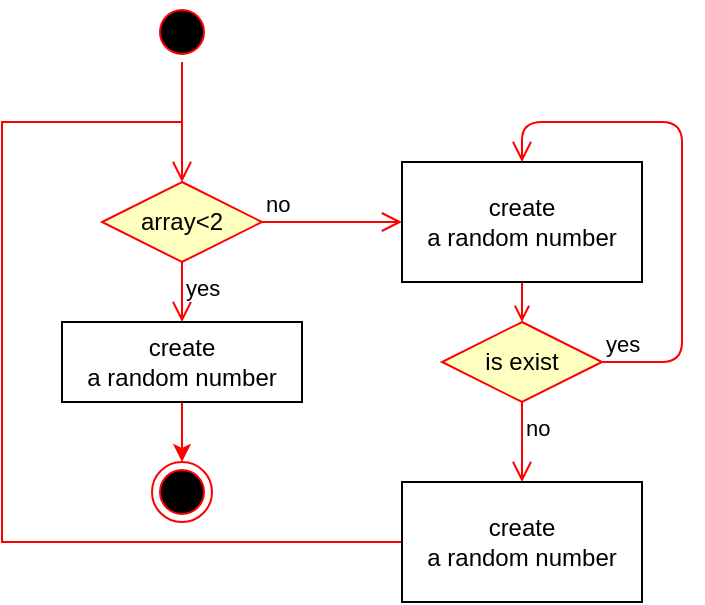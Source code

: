 <mxfile version="12.1.9" type="device" pages="1"><diagram name="Page-1" id="e7e014a7-5840-1c2e-5031-d8a46d1fe8dd"><mxGraphModel dx="1205" dy="571" grid="1" gridSize="10" guides="1" tooltips="1" connect="1" arrows="1" fold="1" page="1" pageScale="1" pageWidth="1169" pageHeight="826" background="#ffffff" math="0" shadow="0"><root><mxCell id="0"/><mxCell id="1" parent="0"/><mxCell id="5" value="" style="ellipse;shape=startState;fillColor=#000000;strokeColor=#ff0000;" parent="1" vertex="1"><mxGeometry x="155" y="120" width="30" height="30" as="geometry"/></mxCell><mxCell id="6" value="" style="edgeStyle=elbowEdgeStyle;elbow=horizontal;verticalAlign=bottom;endArrow=open;endSize=8;strokeColor=#FF0000;endFill=1;rounded=0;entryX=0.5;entryY=0;entryDx=0;entryDy=0;exitX=0.5;exitY=1;exitDx=0;exitDy=0;" parent="1" source="5" target="GZuRO24PPuU9Lei9HFkw-41" edge="1"><mxGeometry x="155" y="140" as="geometry"><mxPoint x="190" y="190" as="targetPoint"/></mxGeometry></mxCell><mxCell id="GZuRO24PPuU9Lei9HFkw-41" value="array&amp;lt;2" style="rhombus;whiteSpace=wrap;html=1;fillColor=#ffffc0;strokeColor=#ff0000;" vertex="1" parent="1"><mxGeometry x="130" y="210" width="80" height="40" as="geometry"/></mxCell><mxCell id="GZuRO24PPuU9Lei9HFkw-42" value="no" style="edgeStyle=orthogonalEdgeStyle;html=1;align=left;verticalAlign=bottom;endArrow=open;endSize=8;strokeColor=#ff0000;" edge="1" source="GZuRO24PPuU9Lei9HFkw-41" parent="1" target="GZuRO24PPuU9Lei9HFkw-44"><mxGeometry x="-1" relative="1" as="geometry"><mxPoint x="310" y="230" as="targetPoint"/></mxGeometry></mxCell><mxCell id="GZuRO24PPuU9Lei9HFkw-43" value="yes" style="edgeStyle=orthogonalEdgeStyle;html=1;align=left;verticalAlign=top;endArrow=open;endSize=8;strokeColor=#ff0000;" edge="1" source="GZuRO24PPuU9Lei9HFkw-41" parent="1" target="GZuRO24PPuU9Lei9HFkw-54"><mxGeometry x="-1" relative="1" as="geometry"><mxPoint x="170" y="310" as="targetPoint"/></mxGeometry></mxCell><mxCell id="GZuRO24PPuU9Lei9HFkw-48" style="edgeStyle=elbowEdgeStyle;rounded=0;orthogonalLoop=1;jettySize=auto;elbow=horizontal;html=1;exitX=0.5;exitY=1;exitDx=0;exitDy=0;entryX=0.5;entryY=0;entryDx=0;entryDy=0;endArrow=open;endFill=1;strokeColor=#FF0000;" edge="1" parent="1" source="GZuRO24PPuU9Lei9HFkw-44" target="GZuRO24PPuU9Lei9HFkw-45"><mxGeometry relative="1" as="geometry"/></mxCell><mxCell id="GZuRO24PPuU9Lei9HFkw-44" value="create&lt;br&gt;a random number" style="rounded=0;whiteSpace=wrap;html=1;" vertex="1" parent="1"><mxGeometry x="280" y="200" width="120" height="60" as="geometry"/></mxCell><mxCell id="GZuRO24PPuU9Lei9HFkw-45" value="is exist" style="rhombus;whiteSpace=wrap;html=1;fillColor=#ffffc0;strokeColor=#ff0000;" vertex="1" parent="1"><mxGeometry x="300" y="280" width="80" height="40" as="geometry"/></mxCell><mxCell id="GZuRO24PPuU9Lei9HFkw-46" value="yes" style="edgeStyle=orthogonalEdgeStyle;html=1;align=left;verticalAlign=bottom;endArrow=open;endSize=8;strokeColor=#ff0000;entryX=0.5;entryY=0;entryDx=0;entryDy=0;" edge="1" source="GZuRO24PPuU9Lei9HFkw-45" parent="1" target="GZuRO24PPuU9Lei9HFkw-44"><mxGeometry x="-1" relative="1" as="geometry"><mxPoint x="480" y="300" as="targetPoint"/><Array as="points"><mxPoint x="420" y="300"/><mxPoint x="420" y="180"/><mxPoint x="340" y="180"/></Array></mxGeometry></mxCell><mxCell id="GZuRO24PPuU9Lei9HFkw-47" value="no" style="edgeStyle=orthogonalEdgeStyle;html=1;align=left;verticalAlign=top;endArrow=open;endSize=8;strokeColor=#ff0000;" edge="1" source="GZuRO24PPuU9Lei9HFkw-45" parent="1" target="GZuRO24PPuU9Lei9HFkw-50"><mxGeometry x="-1" relative="1" as="geometry"><mxPoint x="340" y="380" as="targetPoint"/></mxGeometry></mxCell><mxCell id="GZuRO24PPuU9Lei9HFkw-52" style="edgeStyle=elbowEdgeStyle;rounded=0;orthogonalLoop=1;jettySize=auto;elbow=horizontal;html=1;exitX=0;exitY=0.5;exitDx=0;exitDy=0;endArrow=none;endFill=0;strokeColor=#FF0000;" edge="1" parent="1" source="GZuRO24PPuU9Lei9HFkw-50"><mxGeometry relative="1" as="geometry"><mxPoint x="170" y="180" as="targetPoint"/><Array as="points"><mxPoint x="80" y="290"/></Array></mxGeometry></mxCell><mxCell id="GZuRO24PPuU9Lei9HFkw-50" value="create&lt;br&gt;a random number" style="rounded=0;whiteSpace=wrap;html=1;" vertex="1" parent="1"><mxGeometry x="280" y="360" width="120" height="60" as="geometry"/></mxCell><mxCell id="GZuRO24PPuU9Lei9HFkw-56" style="edgeStyle=elbowEdgeStyle;rounded=0;orthogonalLoop=1;jettySize=auto;elbow=horizontal;html=1;exitX=0.5;exitY=1;exitDx=0;exitDy=0;endArrow=classic;endFill=1;strokeColor=#FF0000;" edge="1" parent="1" source="GZuRO24PPuU9Lei9HFkw-54" target="GZuRO24PPuU9Lei9HFkw-55"><mxGeometry relative="1" as="geometry"/></mxCell><mxCell id="GZuRO24PPuU9Lei9HFkw-54" value="create&lt;br&gt;a random number" style="rounded=0;whiteSpace=wrap;html=1;" vertex="1" parent="1"><mxGeometry x="110" y="280" width="120" height="40" as="geometry"/></mxCell><mxCell id="GZuRO24PPuU9Lei9HFkw-55" value="" style="ellipse;html=1;shape=endState;fillColor=#000000;strokeColor=#ff0000;" vertex="1" parent="1"><mxGeometry x="155" y="350" width="30" height="30" as="geometry"/></mxCell></root></mxGraphModel></diagram></mxfile>